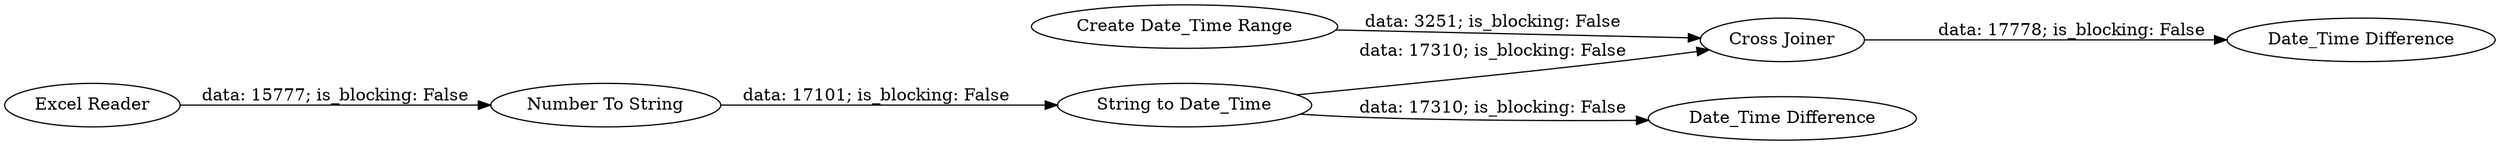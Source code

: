 digraph {
	"7656945180632866375_3" [label="Number To String"]
	"7656945180632866375_6" [label="Date_Time Difference"]
	"7656945180632866375_7" [label="Cross Joiner"]
	"7656945180632866375_8" [label="Create Date_Time Range"]
	"7656945180632866375_1" [label="Excel Reader"]
	"7656945180632866375_5" [label="Date_Time Difference"]
	"7656945180632866375_4" [label="String to Date_Time"]
	"7656945180632866375_4" -> "7656945180632866375_5" [label="data: 17310; is_blocking: False"]
	"7656945180632866375_4" -> "7656945180632866375_7" [label="data: 17310; is_blocking: False"]
	"7656945180632866375_3" -> "7656945180632866375_4" [label="data: 17101; is_blocking: False"]
	"7656945180632866375_7" -> "7656945180632866375_6" [label="data: 17778; is_blocking: False"]
	"7656945180632866375_1" -> "7656945180632866375_3" [label="data: 15777; is_blocking: False"]
	"7656945180632866375_8" -> "7656945180632866375_7" [label="data: 3251; is_blocking: False"]
	rankdir=LR
}
